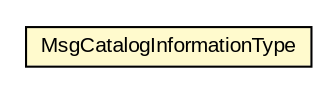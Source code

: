 #!/usr/local/bin/dot
#
# Class diagram 
# Generated by UMLGraph version R5_6-24-gf6e263 (http://www.umlgraph.org/)
#

digraph G {
	edge [fontname="arial",fontsize=10,labelfontname="arial",labelfontsize=10];
	node [fontname="arial",fontsize=10,shape=plaintext];
	nodesep=0.25;
	ranksep=0.5;
	// org.oasis_open.docs.wsdm.muws2_2.MsgCatalogInformationType
	c800589 [label=<<table title="org.oasis_open.docs.wsdm.muws2_2.MsgCatalogInformationType" border="0" cellborder="1" cellspacing="0" cellpadding="2" port="p" bgcolor="lemonChiffon" href="./MsgCatalogInformationType.html">
		<tr><td><table border="0" cellspacing="0" cellpadding="1">
<tr><td align="center" balign="center"> MsgCatalogInformationType </td></tr>
		</table></td></tr>
		</table>>, URL="./MsgCatalogInformationType.html", fontname="arial", fontcolor="black", fontsize=10.0];
}

